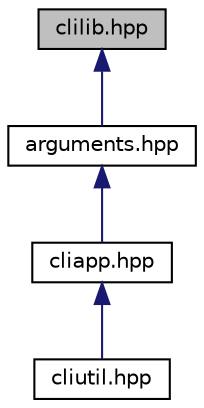 digraph "clilib.hpp"
{
  edge [fontname="Helvetica",fontsize="10",labelfontname="Helvetica",labelfontsize="10"];
  node [fontname="Helvetica",fontsize="10",shape=record];
  Node1 [label="clilib.hpp",height=0.2,width=0.4,color="black", fillcolor="grey75", style="filled", fontcolor="black"];
  Node1 -> Node2 [dir="back",color="midnightblue",fontsize="10",style="solid",fontname="Helvetica"];
  Node2 [label="arguments.hpp",height=0.2,width=0.4,color="black", fillcolor="white", style="filled",URL="$arguments_8hpp.html"];
  Node2 -> Node3 [dir="back",color="midnightblue",fontsize="10",style="solid",fontname="Helvetica"];
  Node3 [label="cliapp.hpp",height=0.2,width=0.4,color="black", fillcolor="white", style="filled",URL="$cliapp_8hpp.html"];
  Node3 -> Node4 [dir="back",color="midnightblue",fontsize="10",style="solid",fontname="Helvetica"];
  Node4 [label="cliutil.hpp",height=0.2,width=0.4,color="black", fillcolor="white", style="filled",URL="$cliutil_8hpp.html"];
}
